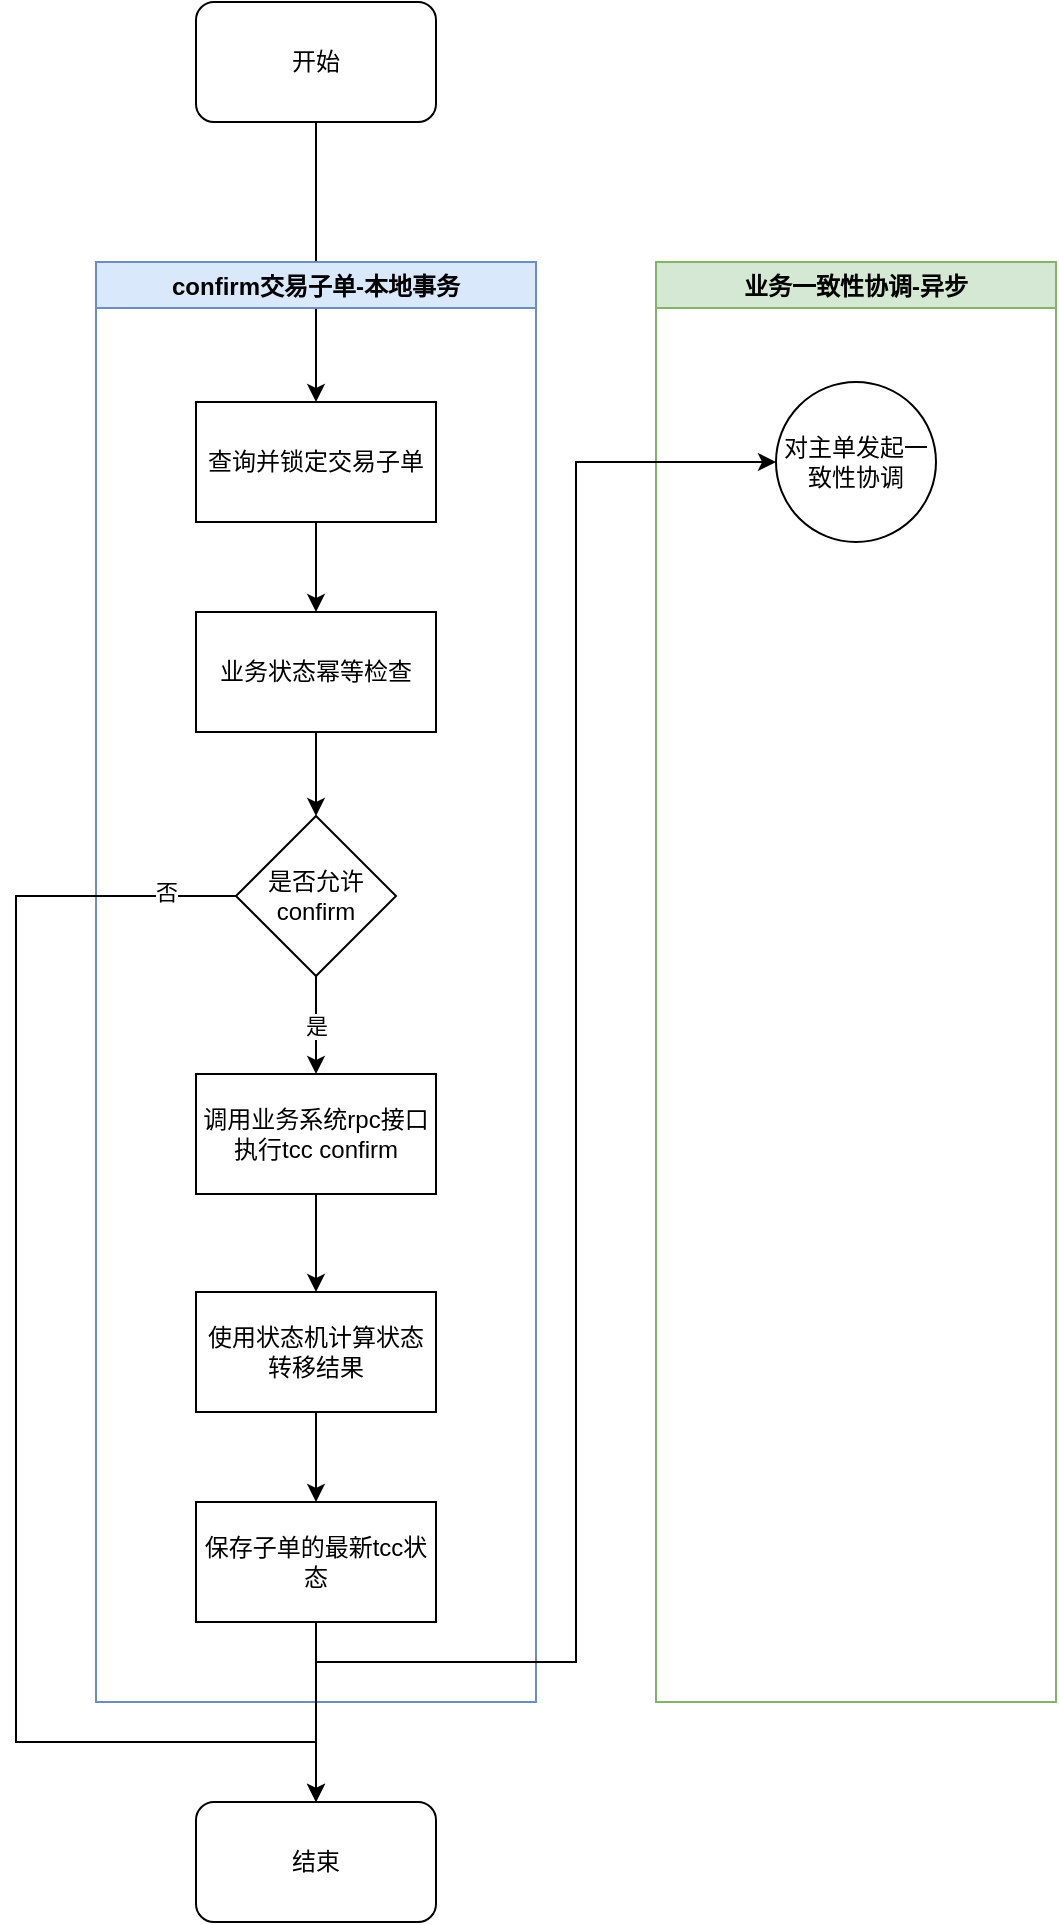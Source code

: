 <mxfile version="20.2.7" type="github">
  <diagram id="C5RBs43oDa-KdzZeNtuy" name="Page-1">
    <mxGraphModel dx="1298" dy="834" grid="1" gridSize="10" guides="1" tooltips="1" connect="1" arrows="1" fold="1" page="1" pageScale="1" pageWidth="827" pageHeight="1169" math="0" shadow="0">
      <root>
        <mxCell id="WIyWlLk6GJQsqaUBKTNV-0" />
        <mxCell id="WIyWlLk6GJQsqaUBKTNV-1" parent="WIyWlLk6GJQsqaUBKTNV-0" />
        <mxCell id="wm8WujX0P5le3miSWKdV-4" style="edgeStyle=orthogonalEdgeStyle;rounded=0;orthogonalLoop=1;jettySize=auto;html=1;entryX=0.5;entryY=0;entryDx=0;entryDy=0;" parent="WIyWlLk6GJQsqaUBKTNV-1" source="wm8WujX0P5le3miSWKdV-0" target="wm8WujX0P5le3miSWKdV-2" edge="1">
          <mxGeometry relative="1" as="geometry" />
        </mxCell>
        <mxCell id="wm8WujX0P5le3miSWKdV-0" value="开始" style="rounded=1;whiteSpace=wrap;html=1;" parent="WIyWlLk6GJQsqaUBKTNV-1" vertex="1">
          <mxGeometry x="210" y="90" width="120" height="60" as="geometry" />
        </mxCell>
        <mxCell id="wm8WujX0P5le3miSWKdV-1" value="confirm交易子单-本地事务" style="swimlane;startSize=23;fillColor=#dae8fc;strokeColor=#6c8ebf;" parent="WIyWlLk6GJQsqaUBKTNV-1" vertex="1">
          <mxGeometry x="160" y="220" width="220" height="720" as="geometry" />
        </mxCell>
        <mxCell id="wm8WujX0P5le3miSWKdV-5" style="edgeStyle=orthogonalEdgeStyle;rounded=0;orthogonalLoop=1;jettySize=auto;html=1;entryX=0.5;entryY=0;entryDx=0;entryDy=0;" parent="wm8WujX0P5le3miSWKdV-1" source="wm8WujX0P5le3miSWKdV-2" target="wm8WujX0P5le3miSWKdV-3" edge="1">
          <mxGeometry relative="1" as="geometry" />
        </mxCell>
        <mxCell id="wm8WujX0P5le3miSWKdV-2" value="查询并锁定交易子单" style="rounded=0;whiteSpace=wrap;html=1;" parent="wm8WujX0P5le3miSWKdV-1" vertex="1">
          <mxGeometry x="50" y="70" width="120" height="60" as="geometry" />
        </mxCell>
        <mxCell id="wm8WujX0P5le3miSWKdV-7" style="edgeStyle=orthogonalEdgeStyle;rounded=0;orthogonalLoop=1;jettySize=auto;html=1;entryX=0.5;entryY=0;entryDx=0;entryDy=0;" parent="wm8WujX0P5le3miSWKdV-1" source="wm8WujX0P5le3miSWKdV-3" target="wm8WujX0P5le3miSWKdV-6" edge="1">
          <mxGeometry relative="1" as="geometry" />
        </mxCell>
        <mxCell id="wm8WujX0P5le3miSWKdV-3" value="业务状态幂等检查" style="rounded=0;whiteSpace=wrap;html=1;" parent="wm8WujX0P5le3miSWKdV-1" vertex="1">
          <mxGeometry x="50" y="175" width="120" height="60" as="geometry" />
        </mxCell>
        <mxCell id="wm8WujX0P5le3miSWKdV-9" value="是" style="edgeStyle=orthogonalEdgeStyle;rounded=0;orthogonalLoop=1;jettySize=auto;html=1;entryX=0.5;entryY=0;entryDx=0;entryDy=0;" parent="wm8WujX0P5le3miSWKdV-1" source="wm8WujX0P5le3miSWKdV-6" target="wm8WujX0P5le3miSWKdV-8" edge="1">
          <mxGeometry relative="1" as="geometry" />
        </mxCell>
        <mxCell id="wm8WujX0P5le3miSWKdV-6" value="是否允许confirm" style="rhombus;whiteSpace=wrap;html=1;" parent="wm8WujX0P5le3miSWKdV-1" vertex="1">
          <mxGeometry x="70" y="277" width="80" height="80" as="geometry" />
        </mxCell>
        <mxCell id="wm8WujX0P5le3miSWKdV-12" style="edgeStyle=orthogonalEdgeStyle;rounded=0;orthogonalLoop=1;jettySize=auto;html=1;entryX=0.5;entryY=0;entryDx=0;entryDy=0;" parent="wm8WujX0P5le3miSWKdV-1" source="wm8WujX0P5le3miSWKdV-8" target="wm8WujX0P5le3miSWKdV-10" edge="1">
          <mxGeometry relative="1" as="geometry" />
        </mxCell>
        <mxCell id="wm8WujX0P5le3miSWKdV-8" value="调用业务系统rpc接口执行tcc confirm" style="rounded=0;whiteSpace=wrap;html=1;" parent="wm8WujX0P5le3miSWKdV-1" vertex="1">
          <mxGeometry x="50" y="406" width="120" height="60" as="geometry" />
        </mxCell>
        <mxCell id="wm8WujX0P5le3miSWKdV-15" style="edgeStyle=orthogonalEdgeStyle;rounded=0;orthogonalLoop=1;jettySize=auto;html=1;entryX=0.5;entryY=0;entryDx=0;entryDy=0;" parent="wm8WujX0P5le3miSWKdV-1" source="wm8WujX0P5le3miSWKdV-10" target="wm8WujX0P5le3miSWKdV-14" edge="1">
          <mxGeometry relative="1" as="geometry" />
        </mxCell>
        <mxCell id="wm8WujX0P5le3miSWKdV-10" value="使用状态机计算状态转移结果" style="rounded=0;whiteSpace=wrap;html=1;" parent="wm8WujX0P5le3miSWKdV-1" vertex="1">
          <mxGeometry x="50" y="515" width="120" height="60" as="geometry" />
        </mxCell>
        <mxCell id="wm8WujX0P5le3miSWKdV-14" value="保存子单的最新tcc状态" style="rounded=0;whiteSpace=wrap;html=1;" parent="wm8WujX0P5le3miSWKdV-1" vertex="1">
          <mxGeometry x="50" y="620" width="120" height="60" as="geometry" />
        </mxCell>
        <mxCell id="wm8WujX0P5le3miSWKdV-13" value="结束" style="rounded=1;whiteSpace=wrap;html=1;" parent="WIyWlLk6GJQsqaUBKTNV-1" vertex="1">
          <mxGeometry x="210" y="990" width="120" height="60" as="geometry" />
        </mxCell>
        <mxCell id="wm8WujX0P5le3miSWKdV-16" value="业务一致性协调-异步" style="swimlane;fillColor=#d5e8d4;strokeColor=#82b366;" parent="WIyWlLk6GJQsqaUBKTNV-1" vertex="1">
          <mxGeometry x="440" y="220" width="200" height="720" as="geometry" />
        </mxCell>
        <mxCell id="wsSCBYsBfrptpRHfVEYz-0" value="对主单发起一致性协调" style="ellipse;whiteSpace=wrap;html=1;aspect=fixed;" vertex="1" parent="wm8WujX0P5le3miSWKdV-16">
          <mxGeometry x="60" y="60" width="80" height="80" as="geometry" />
        </mxCell>
        <mxCell id="wm8WujX0P5le3miSWKdV-17" style="edgeStyle=orthogonalEdgeStyle;rounded=0;orthogonalLoop=1;jettySize=auto;html=1;entryX=0.5;entryY=0;entryDx=0;entryDy=0;" parent="WIyWlLk6GJQsqaUBKTNV-1" source="wm8WujX0P5le3miSWKdV-6" target="wm8WujX0P5le3miSWKdV-13" edge="1">
          <mxGeometry relative="1" as="geometry">
            <Array as="points">
              <mxPoint x="120" y="537" />
              <mxPoint x="120" y="960" />
              <mxPoint x="270" y="960" />
            </Array>
          </mxGeometry>
        </mxCell>
        <mxCell id="wm8WujX0P5le3miSWKdV-18" value="否" style="edgeLabel;html=1;align=center;verticalAlign=middle;resizable=0;points=[];" parent="wm8WujX0P5le3miSWKdV-17" vertex="1" connectable="0">
          <mxGeometry x="-0.902" y="-2" relative="1" as="geometry">
            <mxPoint as="offset" />
          </mxGeometry>
        </mxCell>
        <mxCell id="wm8WujX0P5le3miSWKdV-21" style="edgeStyle=orthogonalEdgeStyle;rounded=0;orthogonalLoop=1;jettySize=auto;html=1;entryX=0;entryY=0.5;entryDx=0;entryDy=0;exitX=0.5;exitY=1;exitDx=0;exitDy=0;" parent="WIyWlLk6GJQsqaUBKTNV-1" source="wm8WujX0P5le3miSWKdV-14" target="wsSCBYsBfrptpRHfVEYz-0" edge="1">
          <mxGeometry relative="1" as="geometry">
            <Array as="points">
              <mxPoint x="270" y="920" />
              <mxPoint x="400" y="920" />
              <mxPoint x="400" y="320" />
            </Array>
            <mxPoint x="480" y="320" as="targetPoint" />
          </mxGeometry>
        </mxCell>
        <mxCell id="wm8WujX0P5le3miSWKdV-22" style="edgeStyle=orthogonalEdgeStyle;rounded=0;orthogonalLoop=1;jettySize=auto;html=1;entryX=0.5;entryY=0;entryDx=0;entryDy=0;exitX=0.5;exitY=1;exitDx=0;exitDy=0;" parent="WIyWlLk6GJQsqaUBKTNV-1" source="wm8WujX0P5le3miSWKdV-14" target="wm8WujX0P5le3miSWKdV-13" edge="1">
          <mxGeometry relative="1" as="geometry">
            <Array as="points">
              <mxPoint x="270" y="980" />
              <mxPoint x="270" y="980" />
            </Array>
          </mxGeometry>
        </mxCell>
      </root>
    </mxGraphModel>
  </diagram>
</mxfile>
